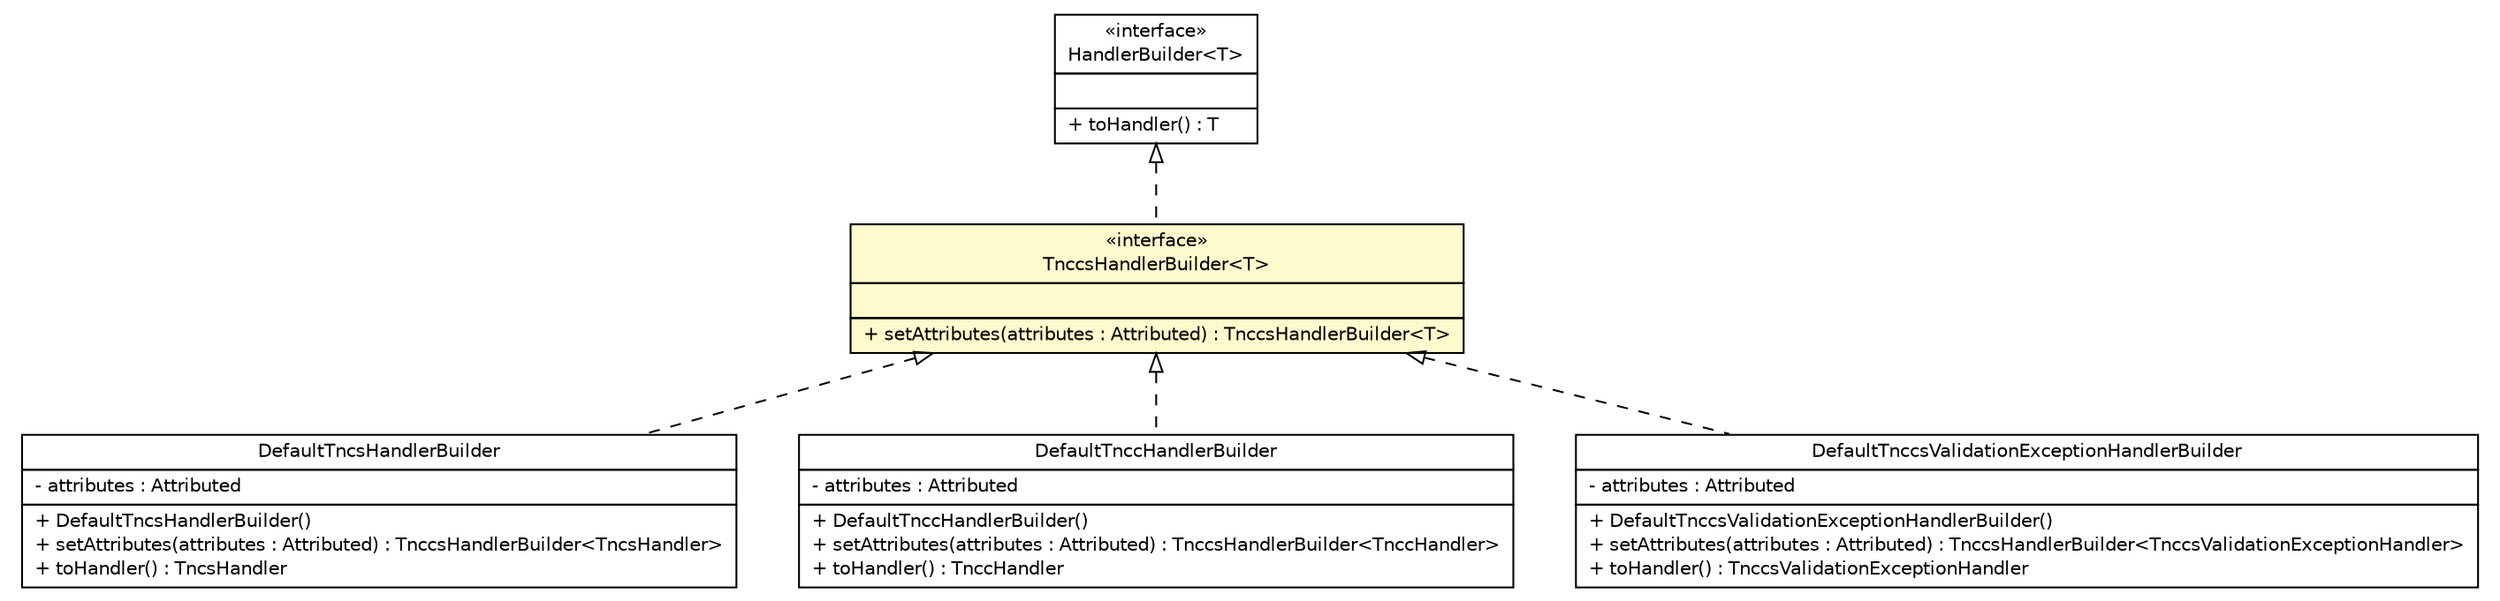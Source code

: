 #!/usr/local/bin/dot
#
# Class diagram 
# Generated by UMLGraph version R5_6 (http://www.umlgraph.org/)
#

digraph G {
	edge [fontname="Helvetica",fontsize=10,labelfontname="Helvetica",labelfontsize=10];
	node [fontname="Helvetica",fontsize=10,shape=plaintext];
	nodesep=0.25;
	ranksep=0.5;
	// de.hsbremen.tc.tnc.tnccs.message.handler.HandlerBuilder<T>
	c29999 [label=<<table title="de.hsbremen.tc.tnc.tnccs.message.handler.HandlerBuilder" border="0" cellborder="1" cellspacing="0" cellpadding="2" port="p" href="./HandlerBuilder.html">
		<tr><td><table border="0" cellspacing="0" cellpadding="1">
<tr><td align="center" balign="center"> &#171;interface&#187; </td></tr>
<tr><td align="center" balign="center"> HandlerBuilder&lt;T&gt; </td></tr>
		</table></td></tr>
		<tr><td><table border="0" cellspacing="0" cellpadding="1">
<tr><td align="left" balign="left">  </td></tr>
		</table></td></tr>
		<tr><td><table border="0" cellspacing="0" cellpadding="1">
<tr><td align="left" balign="left"> + toHandler() : T </td></tr>
		</table></td></tr>
		</table>>, URL="./HandlerBuilder.html", fontname="Helvetica", fontcolor="black", fontsize=10.0];
	// de.hsbremen.tc.tnc.tnccs.message.handler.TnccsHandlerBuilder<T>
	c30000 [label=<<table title="de.hsbremen.tc.tnc.tnccs.message.handler.TnccsHandlerBuilder" border="0" cellborder="1" cellspacing="0" cellpadding="2" port="p" bgcolor="lemonChiffon" href="./TnccsHandlerBuilder.html">
		<tr><td><table border="0" cellspacing="0" cellpadding="1">
<tr><td align="center" balign="center"> &#171;interface&#187; </td></tr>
<tr><td align="center" balign="center"> TnccsHandlerBuilder&lt;T&gt; </td></tr>
		</table></td></tr>
		<tr><td><table border="0" cellspacing="0" cellpadding="1">
<tr><td align="left" balign="left">  </td></tr>
		</table></td></tr>
		<tr><td><table border="0" cellspacing="0" cellpadding="1">
<tr><td align="left" balign="left"> + setAttributes(attributes : Attributed) : TnccsHandlerBuilder&lt;T&gt; </td></tr>
		</table></td></tr>
		</table>>, URL="./TnccsHandlerBuilder.html", fontname="Helvetica", fontcolor="black", fontsize=10.0];
	// de.hsbremen.tc.tnc.tnccs.message.handler.simple.DefaultTncsHandlerBuilder
	c30010 [label=<<table title="de.hsbremen.tc.tnc.tnccs.message.handler.simple.DefaultTncsHandlerBuilder" border="0" cellborder="1" cellspacing="0" cellpadding="2" port="p" href="./simple/DefaultTncsHandlerBuilder.html">
		<tr><td><table border="0" cellspacing="0" cellpadding="1">
<tr><td align="center" balign="center"> DefaultTncsHandlerBuilder </td></tr>
		</table></td></tr>
		<tr><td><table border="0" cellspacing="0" cellpadding="1">
<tr><td align="left" balign="left"> - attributes : Attributed </td></tr>
		</table></td></tr>
		<tr><td><table border="0" cellspacing="0" cellpadding="1">
<tr><td align="left" balign="left"> + DefaultTncsHandlerBuilder() </td></tr>
<tr><td align="left" balign="left"> + setAttributes(attributes : Attributed) : TnccsHandlerBuilder&lt;TncsHandler&gt; </td></tr>
<tr><td align="left" balign="left"> + toHandler() : TncsHandler </td></tr>
		</table></td></tr>
		</table>>, URL="./simple/DefaultTncsHandlerBuilder.html", fontname="Helvetica", fontcolor="black", fontsize=10.0];
	// de.hsbremen.tc.tnc.tnccs.message.handler.simple.DefaultTnccHandlerBuilder
	c30016 [label=<<table title="de.hsbremen.tc.tnc.tnccs.message.handler.simple.DefaultTnccHandlerBuilder" border="0" cellborder="1" cellspacing="0" cellpadding="2" port="p" href="./simple/DefaultTnccHandlerBuilder.html">
		<tr><td><table border="0" cellspacing="0" cellpadding="1">
<tr><td align="center" balign="center"> DefaultTnccHandlerBuilder </td></tr>
		</table></td></tr>
		<tr><td><table border="0" cellspacing="0" cellpadding="1">
<tr><td align="left" balign="left"> - attributes : Attributed </td></tr>
		</table></td></tr>
		<tr><td><table border="0" cellspacing="0" cellpadding="1">
<tr><td align="left" balign="left"> + DefaultTnccHandlerBuilder() </td></tr>
<tr><td align="left" balign="left"> + setAttributes(attributes : Attributed) : TnccsHandlerBuilder&lt;TnccHandler&gt; </td></tr>
<tr><td align="left" balign="left"> + toHandler() : TnccHandler </td></tr>
		</table></td></tr>
		</table>>, URL="./simple/DefaultTnccHandlerBuilder.html", fontname="Helvetica", fontcolor="black", fontsize=10.0];
	// de.hsbremen.tc.tnc.tnccs.message.handler.simple.DefaultTnccsValidationExceptionHandlerBuilder
	c30023 [label=<<table title="de.hsbremen.tc.tnc.tnccs.message.handler.simple.DefaultTnccsValidationExceptionHandlerBuilder" border="0" cellborder="1" cellspacing="0" cellpadding="2" port="p" href="./simple/DefaultTnccsValidationExceptionHandlerBuilder.html">
		<tr><td><table border="0" cellspacing="0" cellpadding="1">
<tr><td align="center" balign="center"> DefaultTnccsValidationExceptionHandlerBuilder </td></tr>
		</table></td></tr>
		<tr><td><table border="0" cellspacing="0" cellpadding="1">
<tr><td align="left" balign="left"> - attributes : Attributed </td></tr>
		</table></td></tr>
		<tr><td><table border="0" cellspacing="0" cellpadding="1">
<tr><td align="left" balign="left"> + DefaultTnccsValidationExceptionHandlerBuilder() </td></tr>
<tr><td align="left" balign="left"> + setAttributes(attributes : Attributed) : TnccsHandlerBuilder&lt;TnccsValidationExceptionHandler&gt; </td></tr>
<tr><td align="left" balign="left"> + toHandler() : TnccsValidationExceptionHandler </td></tr>
		</table></td></tr>
		</table>>, URL="./simple/DefaultTnccsValidationExceptionHandlerBuilder.html", fontname="Helvetica", fontcolor="black", fontsize=10.0];
	//de.hsbremen.tc.tnc.tnccs.message.handler.TnccsHandlerBuilder<T> implements de.hsbremen.tc.tnc.tnccs.message.handler.HandlerBuilder<T>
	c29999:p -> c30000:p [dir=back,arrowtail=empty,style=dashed];
	//de.hsbremen.tc.tnc.tnccs.message.handler.simple.DefaultTncsHandlerBuilder implements de.hsbremen.tc.tnc.tnccs.message.handler.TnccsHandlerBuilder<T>
	c30000:p -> c30010:p [dir=back,arrowtail=empty,style=dashed];
	//de.hsbremen.tc.tnc.tnccs.message.handler.simple.DefaultTnccHandlerBuilder implements de.hsbremen.tc.tnc.tnccs.message.handler.TnccsHandlerBuilder<T>
	c30000:p -> c30016:p [dir=back,arrowtail=empty,style=dashed];
	//de.hsbremen.tc.tnc.tnccs.message.handler.simple.DefaultTnccsValidationExceptionHandlerBuilder implements de.hsbremen.tc.tnc.tnccs.message.handler.TnccsHandlerBuilder<T>
	c30000:p -> c30023:p [dir=back,arrowtail=empty,style=dashed];
}

